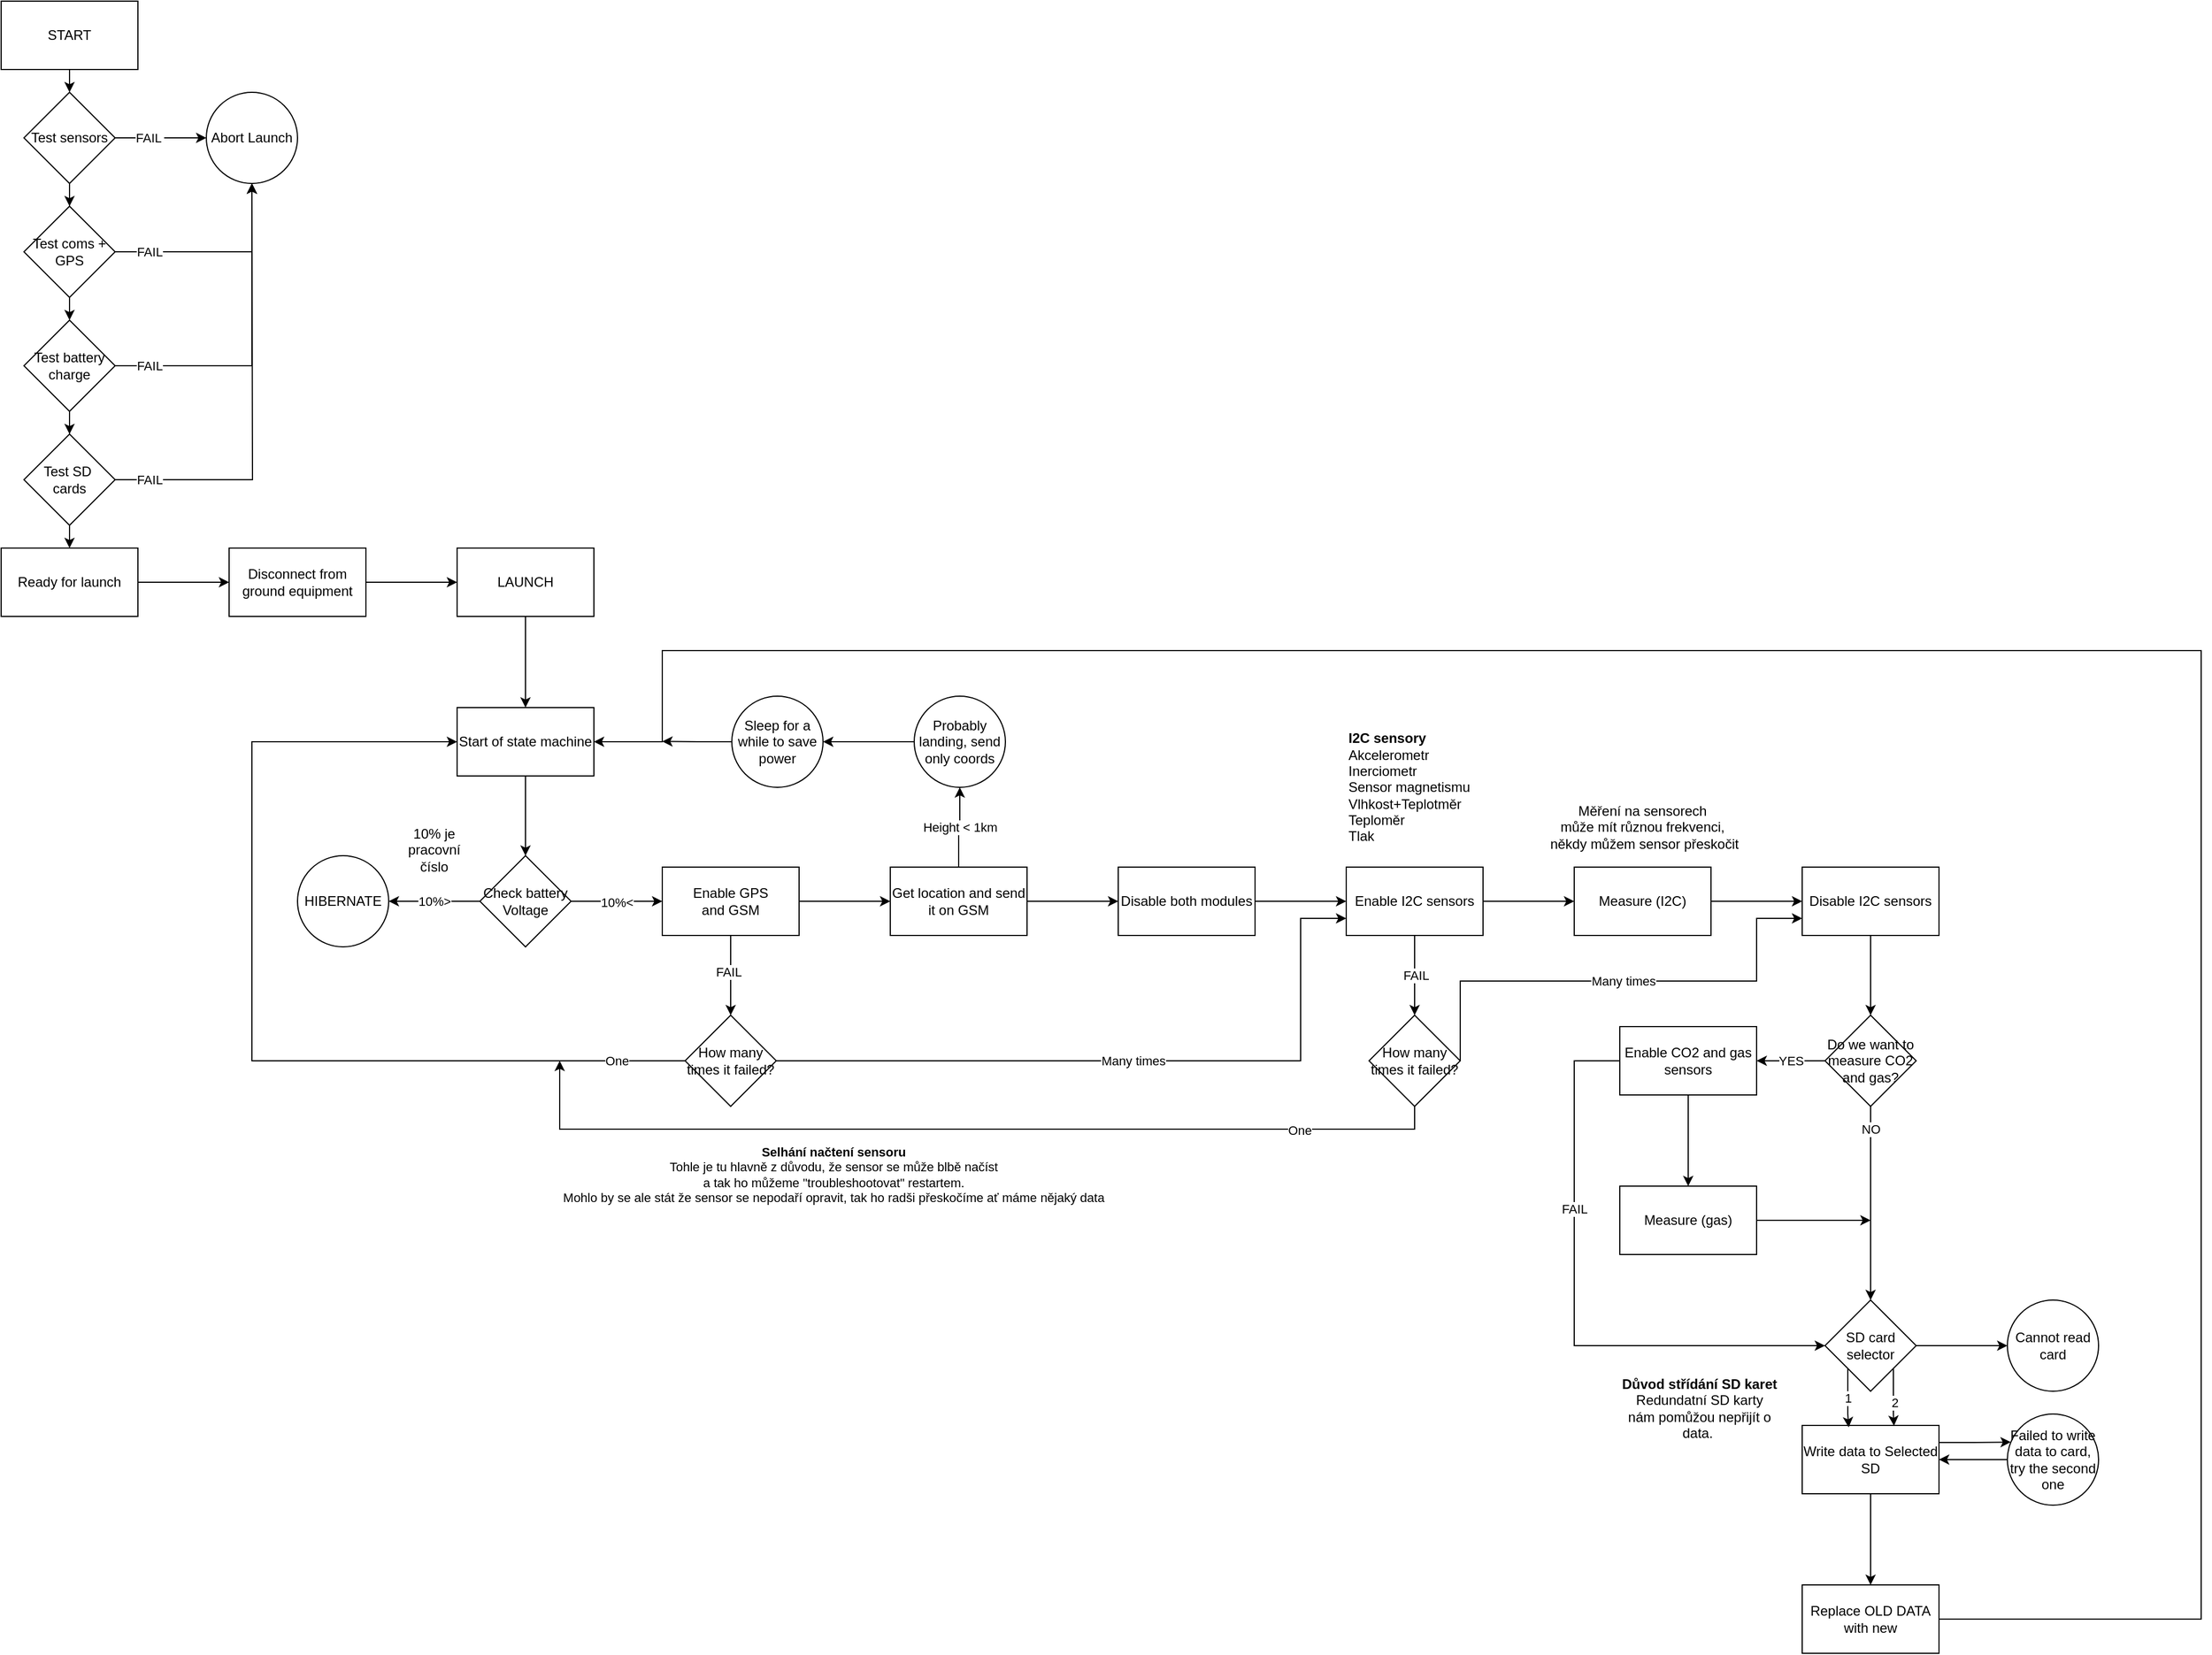 <mxfile version="21.7.1" type="google">
  <diagram name="Page-1" id="dQdHOiVyKjOQmxq05pIn">
    <mxGraphModel grid="1" page="1" gridSize="10" guides="1" tooltips="1" connect="1" arrows="1" fold="1" pageScale="1" pageWidth="2336" pageHeight="1654" math="0" shadow="0">
      <root>
        <mxCell id="0" />
        <mxCell id="1" parent="0" />
        <mxCell id="9rvxFz3cd5GPNRVBI1RE-36" value="" style="group" connectable="0" vertex="1" parent="1">
          <mxGeometry x="40" y="30" width="520" height="540" as="geometry" />
        </mxCell>
        <mxCell id="9rvxFz3cd5GPNRVBI1RE-1" value="START" style="rounded=0;whiteSpace=wrap;html=1;" vertex="1" parent="9rvxFz3cd5GPNRVBI1RE-36">
          <mxGeometry width="120" height="60" as="geometry" />
        </mxCell>
        <mxCell id="9rvxFz3cd5GPNRVBI1RE-5" value="Test sensors" style="rhombus;whiteSpace=wrap;html=1;" vertex="1" parent="9rvxFz3cd5GPNRVBI1RE-36">
          <mxGeometry x="20" y="80" width="80" height="80" as="geometry" />
        </mxCell>
        <mxCell id="9rvxFz3cd5GPNRVBI1RE-7" style="edgeStyle=orthogonalEdgeStyle;rounded=0;orthogonalLoop=1;jettySize=auto;html=1;exitX=0.5;exitY=1;exitDx=0;exitDy=0;entryX=0.5;entryY=0;entryDx=0;entryDy=0;" edge="1" parent="9rvxFz3cd5GPNRVBI1RE-36" source="9rvxFz3cd5GPNRVBI1RE-1" target="9rvxFz3cd5GPNRVBI1RE-5">
          <mxGeometry relative="1" as="geometry" />
        </mxCell>
        <mxCell id="9rvxFz3cd5GPNRVBI1RE-10" value="Abort Launch" style="ellipse;whiteSpace=wrap;html=1;" vertex="1" parent="9rvxFz3cd5GPNRVBI1RE-36">
          <mxGeometry x="180" y="80" width="80" height="80" as="geometry" />
        </mxCell>
        <mxCell id="9rvxFz3cd5GPNRVBI1RE-11" value="FAIL&lt;span style=&quot;white-space: pre;&quot;&gt;&#x9;&lt;/span&gt;" style="edgeStyle=orthogonalEdgeStyle;rounded=0;orthogonalLoop=1;jettySize=auto;html=1;" edge="1" parent="9rvxFz3cd5GPNRVBI1RE-36" source="9rvxFz3cd5GPNRVBI1RE-5" target="9rvxFz3cd5GPNRVBI1RE-10">
          <mxGeometry x="-0.25" relative="1" as="geometry">
            <Array as="points">
              <mxPoint x="140" y="120" />
              <mxPoint x="140" y="120" />
            </Array>
            <mxPoint as="offset" />
          </mxGeometry>
        </mxCell>
        <mxCell id="9rvxFz3cd5GPNRVBI1RE-23" value="FAIL" style="edgeStyle=orthogonalEdgeStyle;rounded=0;orthogonalLoop=1;jettySize=auto;html=1;exitX=1;exitY=0.5;exitDx=0;exitDy=0;entryX=0.5;entryY=1;entryDx=0;entryDy=0;align=center;" edge="1" parent="9rvxFz3cd5GPNRVBI1RE-36" source="9rvxFz3cd5GPNRVBI1RE-12" target="9rvxFz3cd5GPNRVBI1RE-10">
          <mxGeometry x="-0.786" relative="1" as="geometry">
            <mxPoint x="220" y="310" as="targetPoint" />
            <mxPoint as="offset" />
          </mxGeometry>
        </mxCell>
        <mxCell id="9rvxFz3cd5GPNRVBI1RE-12" value="Test battery charge" style="rhombus;whiteSpace=wrap;html=1;" vertex="1" parent="9rvxFz3cd5GPNRVBI1RE-36">
          <mxGeometry x="20" y="280" width="80" height="80" as="geometry" />
        </mxCell>
        <mxCell id="9rvxFz3cd5GPNRVBI1RE-16" value="Ready for launch" style="whiteSpace=wrap;html=1;" vertex="1" parent="9rvxFz3cd5GPNRVBI1RE-36">
          <mxGeometry y="480" width="120" height="60" as="geometry" />
        </mxCell>
        <mxCell id="9rvxFz3cd5GPNRVBI1RE-22" value="FAIL" style="edgeStyle=orthogonalEdgeStyle;rounded=0;orthogonalLoop=1;jettySize=auto;html=1;exitX=1;exitY=0.5;exitDx=0;exitDy=0;entryX=0.5;entryY=1;entryDx=0;entryDy=0;" edge="1" parent="9rvxFz3cd5GPNRVBI1RE-36" source="9rvxFz3cd5GPNRVBI1RE-19" target="9rvxFz3cd5GPNRVBI1RE-10">
          <mxGeometry x="-0.667" relative="1" as="geometry">
            <mxPoint x="220" y="220" as="targetPoint" />
            <mxPoint as="offset" />
          </mxGeometry>
        </mxCell>
        <mxCell id="9rvxFz3cd5GPNRVBI1RE-24" style="edgeStyle=orthogonalEdgeStyle;rounded=0;orthogonalLoop=1;jettySize=auto;html=1;exitX=0.5;exitY=1;exitDx=0;exitDy=0;entryX=0.5;entryY=0;entryDx=0;entryDy=0;" edge="1" parent="9rvxFz3cd5GPNRVBI1RE-36" source="9rvxFz3cd5GPNRVBI1RE-19" target="9rvxFz3cd5GPNRVBI1RE-12">
          <mxGeometry relative="1" as="geometry" />
        </mxCell>
        <mxCell id="9rvxFz3cd5GPNRVBI1RE-19" value="Test coms + GPS" style="rhombus;whiteSpace=wrap;html=1;" vertex="1" parent="9rvxFz3cd5GPNRVBI1RE-36">
          <mxGeometry x="20" y="180" width="80" height="80" as="geometry" />
        </mxCell>
        <mxCell id="9rvxFz3cd5GPNRVBI1RE-20" value="" style="edgeStyle=orthogonalEdgeStyle;rounded=0;orthogonalLoop=1;jettySize=auto;html=1;" edge="1" parent="9rvxFz3cd5GPNRVBI1RE-36" source="9rvxFz3cd5GPNRVBI1RE-5" target="9rvxFz3cd5GPNRVBI1RE-19">
          <mxGeometry relative="1" as="geometry" />
        </mxCell>
        <mxCell id="9rvxFz3cd5GPNRVBI1RE-25" value="Disconnect from ground equipment" style="whiteSpace=wrap;html=1;" vertex="1" parent="9rvxFz3cd5GPNRVBI1RE-36">
          <mxGeometry x="200" y="480" width="120" height="60" as="geometry" />
        </mxCell>
        <mxCell id="9rvxFz3cd5GPNRVBI1RE-26" value="" style="edgeStyle=orthogonalEdgeStyle;rounded=0;orthogonalLoop=1;jettySize=auto;html=1;" edge="1" parent="9rvxFz3cd5GPNRVBI1RE-36" source="9rvxFz3cd5GPNRVBI1RE-16" target="9rvxFz3cd5GPNRVBI1RE-25">
          <mxGeometry relative="1" as="geometry" />
        </mxCell>
        <mxCell id="9rvxFz3cd5GPNRVBI1RE-27" value="LAUNCH" style="whiteSpace=wrap;html=1;" vertex="1" parent="9rvxFz3cd5GPNRVBI1RE-36">
          <mxGeometry x="400" y="480" width="120" height="60" as="geometry" />
        </mxCell>
        <mxCell id="9rvxFz3cd5GPNRVBI1RE-28" value="" style="edgeStyle=orthogonalEdgeStyle;rounded=0;orthogonalLoop=1;jettySize=auto;html=1;" edge="1" parent="9rvxFz3cd5GPNRVBI1RE-36" source="9rvxFz3cd5GPNRVBI1RE-25" target="9rvxFz3cd5GPNRVBI1RE-27">
          <mxGeometry relative="1" as="geometry" />
        </mxCell>
        <mxCell id="9rvxFz3cd5GPNRVBI1RE-31" style="edgeStyle=orthogonalEdgeStyle;rounded=0;orthogonalLoop=1;jettySize=auto;html=1;exitX=0.5;exitY=1;exitDx=0;exitDy=0;entryX=0.5;entryY=0;entryDx=0;entryDy=0;" edge="1" parent="9rvxFz3cd5GPNRVBI1RE-36" source="9rvxFz3cd5GPNRVBI1RE-29" target="9rvxFz3cd5GPNRVBI1RE-16">
          <mxGeometry relative="1" as="geometry" />
        </mxCell>
        <mxCell id="9rvxFz3cd5GPNRVBI1RE-32" value="FAIL" style="edgeStyle=orthogonalEdgeStyle;rounded=0;orthogonalLoop=1;jettySize=auto;html=1;exitX=1;exitY=0.5;exitDx=0;exitDy=0;" edge="1" parent="9rvxFz3cd5GPNRVBI1RE-36" source="9rvxFz3cd5GPNRVBI1RE-29">
          <mxGeometry x="-0.842" relative="1" as="geometry">
            <mxPoint x="220" y="160" as="targetPoint" />
            <mxPoint as="offset" />
          </mxGeometry>
        </mxCell>
        <mxCell id="9rvxFz3cd5GPNRVBI1RE-29" value="Test SD&amp;nbsp;&lt;br&gt;cards" style="rhombus;whiteSpace=wrap;html=1;" vertex="1" parent="9rvxFz3cd5GPNRVBI1RE-36">
          <mxGeometry x="20" y="380" width="80" height="80" as="geometry" />
        </mxCell>
        <mxCell id="9rvxFz3cd5GPNRVBI1RE-30" value="" style="edgeStyle=orthogonalEdgeStyle;rounded=0;orthogonalLoop=1;jettySize=auto;html=1;" edge="1" parent="9rvxFz3cd5GPNRVBI1RE-36" source="9rvxFz3cd5GPNRVBI1RE-12" target="9rvxFz3cd5GPNRVBI1RE-29">
          <mxGeometry relative="1" as="geometry" />
        </mxCell>
        <mxCell id="9rvxFz3cd5GPNRVBI1RE-42" value="" style="edgeStyle=orthogonalEdgeStyle;rounded=0;orthogonalLoop=1;jettySize=auto;html=1;" edge="1" parent="1" source="9rvxFz3cd5GPNRVBI1RE-39" target="9rvxFz3cd5GPNRVBI1RE-41">
          <mxGeometry relative="1" as="geometry" />
        </mxCell>
        <mxCell id="9rvxFz3cd5GPNRVBI1RE-39" value="Start of state machine" style="whiteSpace=wrap;html=1;" vertex="1" parent="1">
          <mxGeometry x="440" y="650" width="120" height="60" as="geometry" />
        </mxCell>
        <mxCell id="9rvxFz3cd5GPNRVBI1RE-40" value="" style="edgeStyle=orthogonalEdgeStyle;rounded=0;orthogonalLoop=1;jettySize=auto;html=1;" edge="1" parent="1" source="9rvxFz3cd5GPNRVBI1RE-27" target="9rvxFz3cd5GPNRVBI1RE-39">
          <mxGeometry relative="1" as="geometry" />
        </mxCell>
        <mxCell id="9rvxFz3cd5GPNRVBI1RE-44" value="10%&amp;gt;" style="edgeStyle=orthogonalEdgeStyle;rounded=0;orthogonalLoop=1;jettySize=auto;html=1;" edge="1" parent="1" source="9rvxFz3cd5GPNRVBI1RE-41" target="9rvxFz3cd5GPNRVBI1RE-43">
          <mxGeometry relative="1" as="geometry" />
        </mxCell>
        <mxCell id="9rvxFz3cd5GPNRVBI1RE-46" value="10%&amp;lt;" style="edgeStyle=orthogonalEdgeStyle;rounded=0;orthogonalLoop=1;jettySize=auto;html=1;" edge="1" parent="1" source="9rvxFz3cd5GPNRVBI1RE-41">
          <mxGeometry relative="1" as="geometry">
            <mxPoint x="620" y="820" as="targetPoint" />
          </mxGeometry>
        </mxCell>
        <mxCell id="9rvxFz3cd5GPNRVBI1RE-41" value="Check battery Voltage" style="rhombus;whiteSpace=wrap;html=1;" vertex="1" parent="1">
          <mxGeometry x="460" y="780" width="80" height="80" as="geometry" />
        </mxCell>
        <mxCell id="9rvxFz3cd5GPNRVBI1RE-43" value="HIBERNATE" style="ellipse;whiteSpace=wrap;html=1;" vertex="1" parent="1">
          <mxGeometry x="300" y="780" width="80" height="80" as="geometry" />
        </mxCell>
        <mxCell id="9rvxFz3cd5GPNRVBI1RE-49" value="10% je pracovní číslo" style="text;html=1;strokeColor=none;fillColor=none;align=center;verticalAlign=middle;whiteSpace=wrap;rounded=0;" vertex="1" parent="1">
          <mxGeometry x="390" y="760" width="60" height="30" as="geometry" />
        </mxCell>
        <mxCell id="9rvxFz3cd5GPNRVBI1RE-53" value="" style="edgeStyle=orthogonalEdgeStyle;rounded=0;orthogonalLoop=1;jettySize=auto;html=1;" edge="1" parent="1" source="9rvxFz3cd5GPNRVBI1RE-50" target="9rvxFz3cd5GPNRVBI1RE-52">
          <mxGeometry relative="1" as="geometry" />
        </mxCell>
        <mxCell id="9rvxFz3cd5GPNRVBI1RE-56" value="" style="edgeStyle=orthogonalEdgeStyle;rounded=0;orthogonalLoop=1;jettySize=auto;html=1;" edge="1" parent="1" source="9rvxFz3cd5GPNRVBI1RE-50">
          <mxGeometry relative="1" as="geometry">
            <mxPoint x="680" y="920.0" as="targetPoint" />
          </mxGeometry>
        </mxCell>
        <mxCell id="9rvxFz3cd5GPNRVBI1RE-58" value="FAIL" style="edgeLabel;html=1;align=center;verticalAlign=middle;resizable=0;points=[];" connectable="0" vertex="1" parent="9rvxFz3cd5GPNRVBI1RE-56">
          <mxGeometry x="-0.1" y="-2" relative="1" as="geometry">
            <mxPoint as="offset" />
          </mxGeometry>
        </mxCell>
        <mxCell id="9rvxFz3cd5GPNRVBI1RE-50" value="Enable GPS&lt;br&gt;and GSM" style="rounded=0;whiteSpace=wrap;html=1;" vertex="1" parent="1">
          <mxGeometry x="620" y="790" width="120" height="60" as="geometry" />
        </mxCell>
        <mxCell id="9rvxFz3cd5GPNRVBI1RE-62" value="" style="edgeStyle=orthogonalEdgeStyle;rounded=0;orthogonalLoop=1;jettySize=auto;html=1;" edge="1" parent="1" source="9rvxFz3cd5GPNRVBI1RE-52" target="9rvxFz3cd5GPNRVBI1RE-61">
          <mxGeometry relative="1" as="geometry" />
        </mxCell>
        <mxCell id="esAnHoYAt_opumiuqzHz-47" value="Height &amp;lt; 1km" style="edgeStyle=orthogonalEdgeStyle;rounded=0;orthogonalLoop=1;jettySize=auto;html=1;" edge="1" parent="1" source="9rvxFz3cd5GPNRVBI1RE-52" target="esAnHoYAt_opumiuqzHz-46">
          <mxGeometry relative="1" as="geometry" />
        </mxCell>
        <mxCell id="9rvxFz3cd5GPNRVBI1RE-52" value="Get location and send it on GSM" style="whiteSpace=wrap;html=1;rounded=0;" vertex="1" parent="1">
          <mxGeometry x="820" y="790" width="120" height="60" as="geometry" />
        </mxCell>
        <mxCell id="9rvxFz3cd5GPNRVBI1RE-64" value="" style="edgeStyle=orthogonalEdgeStyle;rounded=0;orthogonalLoop=1;jettySize=auto;html=1;" edge="1" parent="1" source="9rvxFz3cd5GPNRVBI1RE-61" target="9rvxFz3cd5GPNRVBI1RE-63">
          <mxGeometry relative="1" as="geometry" />
        </mxCell>
        <mxCell id="9rvxFz3cd5GPNRVBI1RE-61" value="Disable both modules" style="whiteSpace=wrap;html=1;rounded=0;" vertex="1" parent="1">
          <mxGeometry x="1020" y="790" width="120" height="60" as="geometry" />
        </mxCell>
        <mxCell id="esAnHoYAt_opumiuqzHz-2" value="FAIL" style="edgeStyle=orthogonalEdgeStyle;rounded=0;orthogonalLoop=1;jettySize=auto;html=1;" edge="1" parent="1" source="9rvxFz3cd5GPNRVBI1RE-63">
          <mxGeometry relative="1" as="geometry">
            <mxPoint x="1280" y="920" as="targetPoint" />
          </mxGeometry>
        </mxCell>
        <mxCell id="esAnHoYAt_opumiuqzHz-5" value="" style="edgeStyle=orthogonalEdgeStyle;rounded=0;orthogonalLoop=1;jettySize=auto;html=1;" edge="1" parent="1" source="9rvxFz3cd5GPNRVBI1RE-63" target="esAnHoYAt_opumiuqzHz-4">
          <mxGeometry relative="1" as="geometry" />
        </mxCell>
        <mxCell id="9rvxFz3cd5GPNRVBI1RE-63" value="Enable I2C sensors" style="whiteSpace=wrap;html=1;rounded=0;" vertex="1" parent="1">
          <mxGeometry x="1220" y="790" width="120" height="60" as="geometry" />
        </mxCell>
        <mxCell id="esAnHoYAt_opumiuqzHz-3" value="&lt;b&gt;I2C sensory&lt;/b&gt;&lt;br&gt;Akcelerometr&lt;br&gt;Inerciometr&lt;br&gt;Sensor magnetismu&lt;br&gt;Vlhkost+Teplotměr&lt;br&gt;Teploměr&lt;br&gt;Tlak" style="text;html=1;strokeColor=none;fillColor=none;align=left;verticalAlign=middle;whiteSpace=wrap;rounded=0;" vertex="1" parent="1">
          <mxGeometry x="1220" y="650" width="120" height="140" as="geometry" />
        </mxCell>
        <mxCell id="esAnHoYAt_opumiuqzHz-7" value="" style="edgeStyle=orthogonalEdgeStyle;rounded=0;orthogonalLoop=1;jettySize=auto;html=1;" edge="1" parent="1" source="esAnHoYAt_opumiuqzHz-4" target="esAnHoYAt_opumiuqzHz-6">
          <mxGeometry relative="1" as="geometry" />
        </mxCell>
        <mxCell id="esAnHoYAt_opumiuqzHz-4" value="Measure (I2C)" style="whiteSpace=wrap;html=1;rounded=0;" vertex="1" parent="1">
          <mxGeometry x="1420" y="790" width="120" height="60" as="geometry" />
        </mxCell>
        <mxCell id="esAnHoYAt_opumiuqzHz-11" value="" style="edgeStyle=orthogonalEdgeStyle;rounded=0;orthogonalLoop=1;jettySize=auto;html=1;" edge="1" parent="1" source="esAnHoYAt_opumiuqzHz-6" target="esAnHoYAt_opumiuqzHz-10">
          <mxGeometry relative="1" as="geometry" />
        </mxCell>
        <mxCell id="esAnHoYAt_opumiuqzHz-6" value="Disable I2C sensors" style="whiteSpace=wrap;html=1;rounded=0;" vertex="1" parent="1">
          <mxGeometry x="1620" y="790" width="120" height="60" as="geometry" />
        </mxCell>
        <mxCell id="esAnHoYAt_opumiuqzHz-8" value="Měření na sensorech &lt;br&gt;může mít různou frekvenci,&lt;br&gt;&amp;nbsp;někdy můžem sensor přeskočit" style="text;html=1;strokeColor=none;fillColor=none;align=center;verticalAlign=middle;whiteSpace=wrap;rounded=0;" vertex="1" parent="1">
          <mxGeometry x="1255" y="740" width="450" height="30" as="geometry" />
        </mxCell>
        <mxCell id="esAnHoYAt_opumiuqzHz-15" value="YES" style="edgeStyle=orthogonalEdgeStyle;rounded=0;orthogonalLoop=1;jettySize=auto;html=1;" edge="1" parent="1" source="esAnHoYAt_opumiuqzHz-10" target="esAnHoYAt_opumiuqzHz-14">
          <mxGeometry relative="1" as="geometry" />
        </mxCell>
        <mxCell id="esAnHoYAt_opumiuqzHz-21" value="NO" style="edgeStyle=orthogonalEdgeStyle;rounded=0;orthogonalLoop=1;jettySize=auto;html=1;" edge="1" parent="1" source="esAnHoYAt_opumiuqzHz-10">
          <mxGeometry x="-0.765" relative="1" as="geometry">
            <mxPoint x="1680" y="1170" as="targetPoint" />
            <mxPoint as="offset" />
          </mxGeometry>
        </mxCell>
        <mxCell id="esAnHoYAt_opumiuqzHz-10" value="Do we want to measure CO2 and gas?" style="rhombus;whiteSpace=wrap;html=1;rounded=0;" vertex="1" parent="1">
          <mxGeometry x="1640" y="920" width="80" height="80" as="geometry" />
        </mxCell>
        <mxCell id="esAnHoYAt_opumiuqzHz-17" value="FAIL" style="edgeStyle=orthogonalEdgeStyle;rounded=0;orthogonalLoop=1;jettySize=auto;html=1;entryX=0;entryY=0.5;entryDx=0;entryDy=0;" edge="1" parent="1" source="esAnHoYAt_opumiuqzHz-14" target="esAnHoYAt_opumiuqzHz-25">
          <mxGeometry x="-0.334" relative="1" as="geometry">
            <mxPoint x="1620" y="1200" as="targetPoint" />
            <Array as="points">
              <mxPoint x="1420" y="960" />
              <mxPoint x="1420" y="1210" />
            </Array>
            <mxPoint as="offset" />
          </mxGeometry>
        </mxCell>
        <mxCell id="esAnHoYAt_opumiuqzHz-19" value="" style="edgeStyle=orthogonalEdgeStyle;rounded=0;orthogonalLoop=1;jettySize=auto;html=1;" edge="1" parent="1" source="esAnHoYAt_opumiuqzHz-14" target="esAnHoYAt_opumiuqzHz-18">
          <mxGeometry relative="1" as="geometry" />
        </mxCell>
        <mxCell id="esAnHoYAt_opumiuqzHz-14" value="Enable CO2 and gas sensors" style="whiteSpace=wrap;html=1;rounded=0;" vertex="1" parent="1">
          <mxGeometry x="1460" y="930" width="120" height="60" as="geometry" />
        </mxCell>
        <mxCell id="esAnHoYAt_opumiuqzHz-22" style="edgeStyle=orthogonalEdgeStyle;rounded=0;orthogonalLoop=1;jettySize=auto;html=1;exitX=1;exitY=0.5;exitDx=0;exitDy=0;" edge="1" parent="1" source="esAnHoYAt_opumiuqzHz-18">
          <mxGeometry relative="1" as="geometry">
            <mxPoint x="1680" y="1100.059" as="targetPoint" />
          </mxGeometry>
        </mxCell>
        <mxCell id="esAnHoYAt_opumiuqzHz-18" value="Measure (gas)" style="whiteSpace=wrap;html=1;rounded=0;" vertex="1" parent="1">
          <mxGeometry x="1460" y="1070" width="120" height="60" as="geometry" />
        </mxCell>
        <mxCell id="esAnHoYAt_opumiuqzHz-33" value="" style="edgeStyle=orthogonalEdgeStyle;rounded=0;orthogonalLoop=1;jettySize=auto;html=1;" edge="1" parent="1" source="esAnHoYAt_opumiuqzHz-25" target="esAnHoYAt_opumiuqzHz-32">
          <mxGeometry relative="1" as="geometry" />
        </mxCell>
        <mxCell id="esAnHoYAt_opumiuqzHz-25" value="SD card selector" style="rhombus;whiteSpace=wrap;html=1;" vertex="1" parent="1">
          <mxGeometry x="1640" y="1170" width="80" height="80" as="geometry" />
        </mxCell>
        <mxCell id="esAnHoYAt_opumiuqzHz-43" value="" style="edgeStyle=orthogonalEdgeStyle;rounded=0;orthogonalLoop=1;jettySize=auto;html=1;" edge="1" parent="1" source="esAnHoYAt_opumiuqzHz-26" target="esAnHoYAt_opumiuqzHz-42">
          <mxGeometry relative="1" as="geometry" />
        </mxCell>
        <mxCell id="esAnHoYAt_opumiuqzHz-26" value="Write data to Selected SD" style="rounded=0;whiteSpace=wrap;html=1;" vertex="1" parent="1">
          <mxGeometry x="1620" y="1280" width="120" height="60" as="geometry" />
        </mxCell>
        <mxCell id="esAnHoYAt_opumiuqzHz-32" value="Cannot read card" style="ellipse;whiteSpace=wrap;html=1;" vertex="1" parent="1">
          <mxGeometry x="1800" y="1170" width="80" height="80" as="geometry" />
        </mxCell>
        <mxCell id="esAnHoYAt_opumiuqzHz-34" value="1" style="edgeStyle=orthogonalEdgeStyle;rounded=0;orthogonalLoop=1;jettySize=auto;html=1;exitX=0;exitY=1;exitDx=0;exitDy=0;entryX=0.34;entryY=0.028;entryDx=0;entryDy=0;entryPerimeter=0;" edge="1" parent="1" source="esAnHoYAt_opumiuqzHz-25" target="esAnHoYAt_opumiuqzHz-26">
          <mxGeometry relative="1" as="geometry" />
        </mxCell>
        <mxCell id="esAnHoYAt_opumiuqzHz-35" value="2" style="edgeStyle=orthogonalEdgeStyle;rounded=0;orthogonalLoop=1;jettySize=auto;html=1;exitX=1;exitY=1;exitDx=0;exitDy=0;entryX=0.671;entryY=0.006;entryDx=0;entryDy=0;entryPerimeter=0;" edge="1" parent="1" source="esAnHoYAt_opumiuqzHz-25" target="esAnHoYAt_opumiuqzHz-26">
          <mxGeometry x="0.18" y="1" relative="1" as="geometry">
            <mxPoint as="offset" />
          </mxGeometry>
        </mxCell>
        <mxCell id="esAnHoYAt_opumiuqzHz-41" style="edgeStyle=orthogonalEdgeStyle;rounded=0;orthogonalLoop=1;jettySize=auto;html=1;exitX=0;exitY=0.5;exitDx=0;exitDy=0;entryX=1;entryY=0.5;entryDx=0;entryDy=0;" edge="1" parent="1" source="esAnHoYAt_opumiuqzHz-38" target="esAnHoYAt_opumiuqzHz-26">
          <mxGeometry relative="1" as="geometry" />
        </mxCell>
        <mxCell id="esAnHoYAt_opumiuqzHz-38" value="Failed to write&lt;br&gt;data to card, try the second one" style="ellipse;whiteSpace=wrap;html=1;aspect=fixed;" vertex="1" parent="1">
          <mxGeometry x="1800" y="1270" width="80" height="80" as="geometry" />
        </mxCell>
        <mxCell id="esAnHoYAt_opumiuqzHz-39" style="edgeStyle=orthogonalEdgeStyle;rounded=0;orthogonalLoop=1;jettySize=auto;html=1;exitX=1;exitY=0.25;exitDx=0;exitDy=0;entryX=0.037;entryY=0.308;entryDx=0;entryDy=0;entryPerimeter=0;" edge="1" parent="1" source="esAnHoYAt_opumiuqzHz-26" target="esAnHoYAt_opumiuqzHz-38">
          <mxGeometry relative="1" as="geometry" />
        </mxCell>
        <mxCell id="esAnHoYAt_opumiuqzHz-44" style="edgeStyle=orthogonalEdgeStyle;rounded=0;orthogonalLoop=1;jettySize=auto;html=1;exitX=1;exitY=0.5;exitDx=0;exitDy=0;entryX=1;entryY=0.5;entryDx=0;entryDy=0;" edge="1" parent="1" source="esAnHoYAt_opumiuqzHz-42" target="9rvxFz3cd5GPNRVBI1RE-39">
          <mxGeometry relative="1" as="geometry">
            <mxPoint x="950" y="1010.0" as="targetPoint" />
            <Array as="points">
              <mxPoint x="1970" y="1450" />
              <mxPoint x="1970" y="600" />
              <mxPoint x="620" y="600" />
              <mxPoint x="620" y="680" />
            </Array>
          </mxGeometry>
        </mxCell>
        <mxCell id="esAnHoYAt_opumiuqzHz-42" value="Replace OLD DATA with new" style="whiteSpace=wrap;html=1;rounded=0;" vertex="1" parent="1">
          <mxGeometry x="1620" y="1420" width="120" height="60" as="geometry" />
        </mxCell>
        <mxCell id="esAnHoYAt_opumiuqzHz-51" value="" style="edgeStyle=orthogonalEdgeStyle;rounded=0;orthogonalLoop=1;jettySize=auto;html=1;" edge="1" parent="1" source="esAnHoYAt_opumiuqzHz-46" target="esAnHoYAt_opumiuqzHz-50">
          <mxGeometry relative="1" as="geometry" />
        </mxCell>
        <mxCell id="esAnHoYAt_opumiuqzHz-46" value="Probably landing, send only coords" style="ellipse;whiteSpace=wrap;html=1;rounded=0;" vertex="1" parent="1">
          <mxGeometry x="841" y="640" width="80" height="80" as="geometry" />
        </mxCell>
        <mxCell id="esAnHoYAt_opumiuqzHz-52" style="edgeStyle=orthogonalEdgeStyle;rounded=0;orthogonalLoop=1;jettySize=auto;html=1;exitX=0;exitY=0.5;exitDx=0;exitDy=0;" edge="1" parent="1" source="esAnHoYAt_opumiuqzHz-50">
          <mxGeometry relative="1" as="geometry">
            <mxPoint x="620" y="679.714" as="targetPoint" />
          </mxGeometry>
        </mxCell>
        <mxCell id="esAnHoYAt_opumiuqzHz-50" value="Sleep for a while to save power" style="ellipse;whiteSpace=wrap;html=1;rounded=0;" vertex="1" parent="1">
          <mxGeometry x="681" y="640" width="80" height="80" as="geometry" />
        </mxCell>
        <mxCell id="esAnHoYAt_opumiuqzHz-54" value="One" style="edgeStyle=orthogonalEdgeStyle;rounded=0;orthogonalLoop=1;jettySize=auto;html=1;exitX=0;exitY=0.5;exitDx=0;exitDy=0;entryX=0;entryY=0.5;entryDx=0;entryDy=0;" edge="1" parent="1" source="esAnHoYAt_opumiuqzHz-53" target="9rvxFz3cd5GPNRVBI1RE-39">
          <mxGeometry x="-0.857" relative="1" as="geometry">
            <Array as="points">
              <mxPoint x="260" y="960" />
              <mxPoint x="260" y="680" />
            </Array>
            <mxPoint as="offset" />
          </mxGeometry>
        </mxCell>
        <mxCell id="esAnHoYAt_opumiuqzHz-55" value="Many times" style="edgeStyle=orthogonalEdgeStyle;rounded=0;orthogonalLoop=1;jettySize=auto;html=1;exitX=1;exitY=0.5;exitDx=0;exitDy=0;entryX=0;entryY=0.75;entryDx=0;entryDy=0;" edge="1" parent="1" source="esAnHoYAt_opumiuqzHz-53" target="9rvxFz3cd5GPNRVBI1RE-63">
          <mxGeometry relative="1" as="geometry">
            <Array as="points">
              <mxPoint x="1180" y="960" />
              <mxPoint x="1180" y="835" />
            </Array>
          </mxGeometry>
        </mxCell>
        <mxCell id="esAnHoYAt_opumiuqzHz-53" value="How many times it failed?" style="rhombus;whiteSpace=wrap;html=1;" vertex="1" parent="1">
          <mxGeometry x="640" y="920" width="80" height="80" as="geometry" />
        </mxCell>
        <mxCell id="esAnHoYAt_opumiuqzHz-59" value="Many times" style="edgeStyle=orthogonalEdgeStyle;rounded=0;orthogonalLoop=1;jettySize=auto;html=1;exitX=1;exitY=0.5;exitDx=0;exitDy=0;entryX=0;entryY=0.75;entryDx=0;entryDy=0;" edge="1" parent="1" source="esAnHoYAt_opumiuqzHz-58" target="esAnHoYAt_opumiuqzHz-6">
          <mxGeometry relative="1" as="geometry">
            <Array as="points">
              <mxPoint x="1320" y="890" />
              <mxPoint x="1580" y="890" />
              <mxPoint x="1580" y="835" />
            </Array>
          </mxGeometry>
        </mxCell>
        <mxCell id="esAnHoYAt_opumiuqzHz-62" style="edgeStyle=orthogonalEdgeStyle;rounded=0;orthogonalLoop=1;jettySize=auto;html=1;exitX=0.5;exitY=1;exitDx=0;exitDy=0;" edge="1" parent="1" source="esAnHoYAt_opumiuqzHz-58">
          <mxGeometry relative="1" as="geometry">
            <mxPoint x="530" y="960" as="targetPoint" />
            <Array as="points">
              <mxPoint x="1280" y="1020" />
              <mxPoint x="530" y="1020" />
            </Array>
          </mxGeometry>
        </mxCell>
        <mxCell id="esAnHoYAt_opumiuqzHz-63" value="One" style="edgeLabel;html=1;align=center;verticalAlign=middle;resizable=0;points=[];" connectable="0" vertex="1" parent="esAnHoYAt_opumiuqzHz-62">
          <mxGeometry x="-0.709" y="1" relative="1" as="geometry">
            <mxPoint as="offset" />
          </mxGeometry>
        </mxCell>
        <mxCell id="esAnHoYAt_opumiuqzHz-64" value="&lt;b&gt;Selhání načtení sensoru&lt;/b&gt;&lt;br&gt;Tohle je tu hlavně z důvodu, že sensor se může blbě načíst&lt;br&gt;a tak ho můžeme &quot;troubleshootovat&quot; restartem.&lt;br&gt;Mohlo by se ale stát že sensor se nepodaří opravit, tak ho radši přeskočíme ať máme nějaký data" style="edgeLabel;html=1;align=center;verticalAlign=middle;resizable=0;points=[];" connectable="0" vertex="1" parent="esAnHoYAt_opumiuqzHz-62">
          <mxGeometry x="0.468" y="16" relative="1" as="geometry">
            <mxPoint x="79" y="24" as="offset" />
          </mxGeometry>
        </mxCell>
        <mxCell id="esAnHoYAt_opumiuqzHz-58" value="How many times it failed?" style="rhombus;whiteSpace=wrap;html=1;" vertex="1" parent="1">
          <mxGeometry x="1240" y="920" width="80" height="80" as="geometry" />
        </mxCell>
        <mxCell id="FlK5KuFKlYHXPoUQO8sC-1" value="&lt;b&gt;Důvod střídání SD karet&lt;/b&gt;&lt;br&gt;Redundatní SD karty nám pomůžou nepřijít o data.&amp;nbsp;" style="text;html=1;strokeColor=none;fillColor=none;align=center;verticalAlign=top;whiteSpace=wrap;rounded=0;" vertex="1" parent="1">
          <mxGeometry x="1460" y="1230" width="140" height="220" as="geometry" />
        </mxCell>
      </root>
    </mxGraphModel>
  </diagram>
</mxfile>
